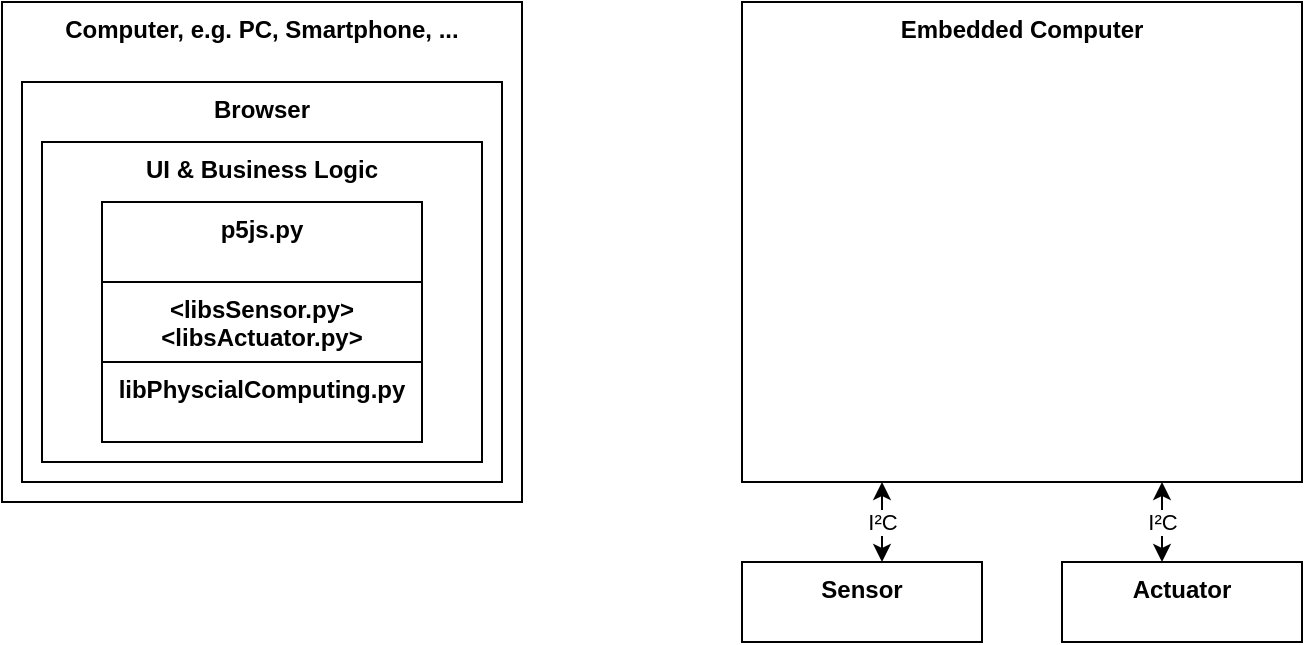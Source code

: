 <mxfile version="15.4.3" type="github">
  <diagram id="LajkD7CIGhMCRTVBT5yx" name="Page-1">
    <mxGraphModel dx="790" dy="544" grid="1" gridSize="10" guides="1" tooltips="1" connect="1" arrows="1" fold="1" page="1" pageScale="1" pageWidth="850" pageHeight="1100" math="0" shadow="0">
      <root>
        <mxCell id="0" />
        <mxCell id="1" parent="0" />
        <mxCell id="RVF4NkdQc4H70TZ9WnmQ-1" value="&lt;b&gt;Computer, e.g. PC, Smartphone, ...&lt;/b&gt;" style="rounded=0;whiteSpace=wrap;html=1;verticalAlign=top;" vertex="1" parent="1">
          <mxGeometry x="70" y="120" width="260" height="250" as="geometry" />
        </mxCell>
        <mxCell id="RVF4NkdQc4H70TZ9WnmQ-2" value="&lt;b&gt;Browser&lt;/b&gt;" style="rounded=0;whiteSpace=wrap;html=1;verticalAlign=top;" vertex="1" parent="1">
          <mxGeometry x="80" y="160" width="240" height="200" as="geometry" />
        </mxCell>
        <mxCell id="RVF4NkdQc4H70TZ9WnmQ-10" value="I²C" style="edgeStyle=orthogonalEdgeStyle;rounded=0;orthogonalLoop=1;jettySize=auto;html=1;exitX=0.25;exitY=1;exitDx=0;exitDy=0;startArrow=classic;startFill=1;" edge="1" parent="1" source="RVF4NkdQc4H70TZ9WnmQ-4" target="RVF4NkdQc4H70TZ9WnmQ-8">
          <mxGeometry relative="1" as="geometry">
            <Array as="points">
              <mxPoint x="510" y="390" />
              <mxPoint x="510" y="390" />
            </Array>
          </mxGeometry>
        </mxCell>
        <mxCell id="RVF4NkdQc4H70TZ9WnmQ-11" value="I²C" style="edgeStyle=orthogonalEdgeStyle;rounded=0;orthogonalLoop=1;jettySize=auto;html=1;exitX=0.75;exitY=1;exitDx=0;exitDy=0;startArrow=classic;startFill=1;" edge="1" parent="1" source="RVF4NkdQc4H70TZ9WnmQ-4">
          <mxGeometry relative="1" as="geometry">
            <mxPoint x="650" y="400" as="targetPoint" />
            <Array as="points">
              <mxPoint x="650" y="380" />
              <mxPoint x="650" y="380" />
            </Array>
          </mxGeometry>
        </mxCell>
        <mxCell id="RVF4NkdQc4H70TZ9WnmQ-4" value="&lt;b&gt;Embedded Computer&lt;/b&gt;" style="rounded=0;whiteSpace=wrap;html=1;verticalAlign=top;" vertex="1" parent="1">
          <mxGeometry x="440" y="120" width="280" height="240" as="geometry" />
        </mxCell>
        <mxCell id="RVF4NkdQc4H70TZ9WnmQ-7" value="&lt;b&gt;UI &amp;amp;&amp;nbsp;Business Logic&lt;/b&gt;" style="rounded=0;whiteSpace=wrap;html=1;verticalAlign=top;" vertex="1" parent="1">
          <mxGeometry x="90" y="190" width="220" height="160" as="geometry" />
        </mxCell>
        <mxCell id="RVF4NkdQc4H70TZ9WnmQ-3" value="&lt;b&gt;libPhyscialComputing.py&lt;br&gt;&lt;/b&gt;" style="rounded=0;whiteSpace=wrap;html=1;verticalAlign=top;" vertex="1" parent="1">
          <mxGeometry x="120" y="300" width="160" height="40" as="geometry" />
        </mxCell>
        <mxCell id="RVF4NkdQc4H70TZ9WnmQ-5" value="&lt;b&gt;p5js.py&lt;br&gt;&lt;/b&gt;" style="rounded=0;whiteSpace=wrap;html=1;verticalAlign=top;" vertex="1" parent="1">
          <mxGeometry x="120" y="220" width="160" height="40" as="geometry" />
        </mxCell>
        <mxCell id="RVF4NkdQc4H70TZ9WnmQ-6" value="&lt;b&gt;&amp;lt;libsSensor.py&amp;gt;&lt;br&gt;&lt;/b&gt;&lt;b&gt;&amp;lt;libsActuator.py&amp;gt;&lt;/b&gt;&lt;b&gt;&lt;br&gt;&lt;/b&gt;" style="rounded=0;whiteSpace=wrap;html=1;verticalAlign=top;" vertex="1" parent="1">
          <mxGeometry x="120" y="260" width="160" height="40" as="geometry" />
        </mxCell>
        <mxCell id="RVF4NkdQc4H70TZ9WnmQ-8" value="&lt;b&gt;Sensor&lt;br&gt;&lt;/b&gt;" style="rounded=0;whiteSpace=wrap;html=1;verticalAlign=top;" vertex="1" parent="1">
          <mxGeometry x="440" y="400" width="120" height="40" as="geometry" />
        </mxCell>
        <mxCell id="RVF4NkdQc4H70TZ9WnmQ-9" value="&lt;b&gt;Actuator&lt;br&gt;&lt;/b&gt;" style="rounded=0;whiteSpace=wrap;html=1;verticalAlign=top;" vertex="1" parent="1">
          <mxGeometry x="600" y="400" width="120" height="40" as="geometry" />
        </mxCell>
      </root>
    </mxGraphModel>
  </diagram>
</mxfile>
